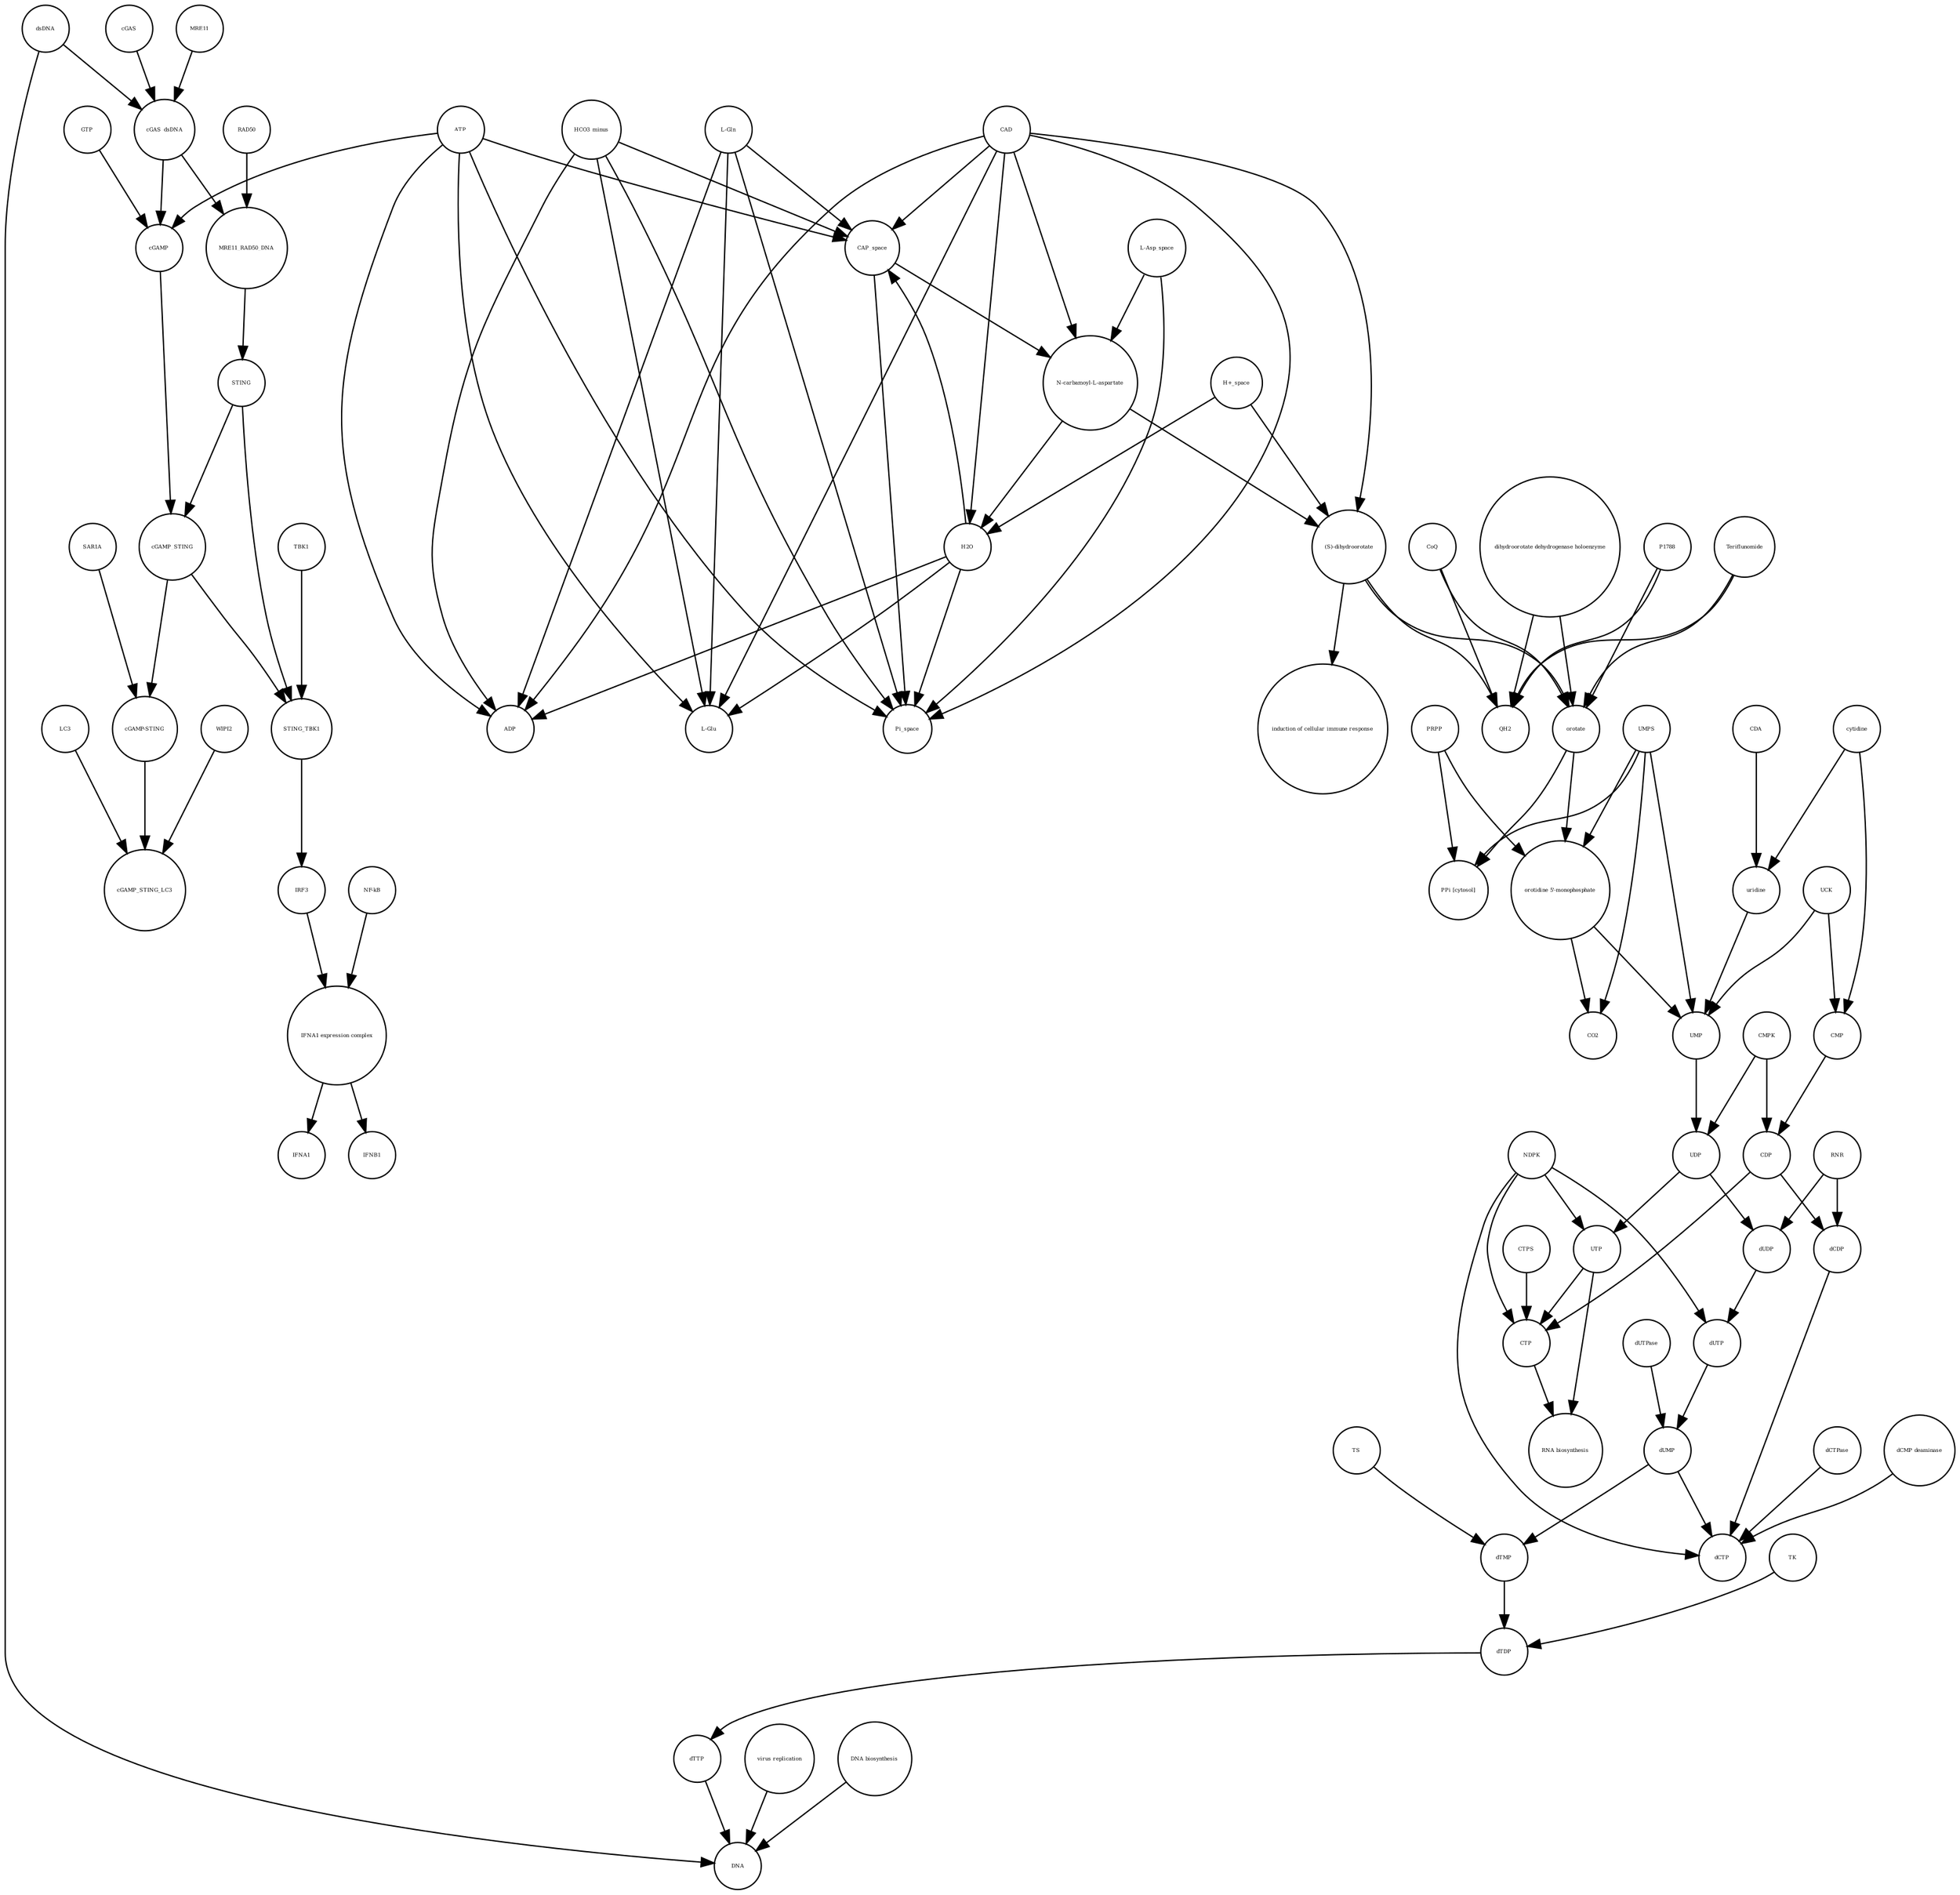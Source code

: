 strict digraph  {
UTP [annotation="", bipartite=0, cls="simple chemical", fontsize=4, label=UTP, shape=circle];
"RNA biosynthesis" [annotation="urn_miriam_obo.go_GO%3A0032774", bipartite=0, cls=phenotype, fontsize=4, label="RNA biosynthesis", shape=circle];
CTP [annotation="", bipartite=0, cls="simple chemical", fontsize=4, label=CTP, shape=circle];
"(S)-dihydroorotate" [annotation="", bipartite=0, cls="simple chemical", fontsize=4, label="(S)-dihydroorotate", shape=circle];
"induction of cellular immune response" [annotation="", bipartite=0, cls=phenotype, fontsize=4, label="induction of cellular immune response", shape=circle];
dCDP [annotation="", bipartite=0, cls="simple chemical", fontsize=4, label=dCDP, shape=circle];
cGAS_dsDNA [annotation="", bipartite=0, cls=complex, fontsize=4, label=cGAS_dsDNA, shape=circle];
STING [annotation="", bipartite=0, cls="macromolecule multimer", fontsize=4, label=STING, shape=circle];
cytidine [annotation="", bipartite=0, cls="simple chemical", fontsize=4, label=cytidine, shape=circle];
dUDP [annotation="", bipartite=0, cls="simple chemical", fontsize=4, label=dUDP, shape=circle];
CAP_space [annotation="", bipartite=0, cls="simple chemical", fontsize=4, label=CAP_space, shape=circle];
orotate [annotation="", bipartite=0, cls="simple chemical", fontsize=4, label=orotate, shape=circle];
"NF-kB" [annotation="", bipartite=0, cls=complex, fontsize=4, label="NF-kB", shape=circle];
"IFNA1 expression complex" [annotation="", bipartite=0, cls=complex, fontsize=4, label="IFNA1 expression complex", shape=circle];
ATP [annotation="", bipartite=0, cls="simple chemical", fontsize=4, label=ATP, shape=circle];
IFNA1 [annotation="", bipartite=0, cls="nucleic acid feature", fontsize=4, label=IFNA1, shape=circle];
CO2 [annotation="", bipartite=0, cls="simple chemical", fontsize=4, label=CO2, shape=circle];
ADP [annotation="", bipartite=0, cls="simple chemical", fontsize=4, label=ADP, shape=circle];
cGAMP [annotation="", bipartite=0, cls="simple chemical", fontsize=4, label=cGAMP, shape=circle];
STING_TBK1 [annotation="", bipartite=0, cls=complex, fontsize=4, label=STING_TBK1, shape=circle];
CMPK [annotation="", bipartite=0, cls=macromolecule, fontsize=4, label=CMPK, shape=circle];
UMP [annotation="", bipartite=0, cls="simple chemical", fontsize=4, label=UMP, shape=circle];
IFNB1 [annotation="", bipartite=0, cls="nucleic acid feature", fontsize=4, label=IFNB1, shape=circle];
HCO3_minus [annotation="", bipartite=0, cls="simple chemical", fontsize=4, label=HCO3_minus, shape=circle];
"orotidine 5'-monophosphate" [annotation="", bipartite=0, cls="simple chemical", fontsize=4, label="orotidine 5'-monophosphate", shape=circle];
cGAS [annotation="", bipartite=0, cls=macromolecule, fontsize=4, label=cGAS, shape=circle];
SAR1A [annotation="", bipartite=0, cls=macromolecule, fontsize=4, label=SAR1A, shape=circle];
"L-Glu" [annotation="", bipartite=0, cls="simple chemical", fontsize=4, label="L-Glu", shape=circle];
NDPK [annotation="", bipartite=0, cls=macromolecule, fontsize=4, label=NDPK, shape=circle];
UDP [annotation="", bipartite=0, cls="simple chemical", fontsize=4, label=UDP, shape=circle];
Teriflunomide [annotation="", bipartite=0, cls="simple chemical", fontsize=4, label=Teriflunomide, shape=circle];
CoQ [annotation="", bipartite=0, cls="simple chemical", fontsize=4, label=CoQ, shape=circle];
UMPS [annotation="", bipartite=0, cls="macromolecule multimer", fontsize=4, label=UMPS, shape=circle];
TBK1 [annotation="", bipartite=0, cls=macromolecule, fontsize=4, label=TBK1, shape=circle];
PRPP [annotation="", bipartite=0, cls="simple chemical", fontsize=4, label=PRPP, shape=circle];
CTPS [annotation="", bipartite=0, cls=macromolecule, fontsize=4, label=CTPS, shape=circle];
DNA [annotation="", bipartite=0, cls="nucleic acid feature", fontsize=4, label=DNA, shape=circle];
dsDNA [annotation="", bipartite=0, cls="simple chemical", fontsize=4, label=dsDNA, shape=circle];
"L-Asp_space" [annotation="", bipartite=0, cls="simple chemical", fontsize=4, label="L-Asp_space", shape=circle];
MRE11_RAD50_DNA [annotation="", bipartite=0, cls=complex, fontsize=4, label=MRE11_RAD50_DNA, shape=circle];
"L-Gln" [annotation="", bipartite=0, cls="simple chemical", fontsize=4, label="L-Gln", shape=circle];
IRF3 [annotation="", bipartite=0, cls="macromolecule multimer", fontsize=4, label=IRF3, shape=circle];
cGAMP_STING_LC3 [annotation="", bipartite=0, cls=complex, fontsize=4, label=cGAMP_STING_LC3, shape=circle];
WIPI2 [annotation="", bipartite=0, cls=macromolecule, fontsize=4, label=WIPI2, shape=circle];
H2O [annotation="", bipartite=0, cls="simple chemical", fontsize=4, label=H2O, shape=circle];
"PPi [cytosol]" [annotation="", bipartite=0, cls="simple chemical", fontsize=4, label="PPi [cytosol]", shape=circle];
dUTPase [annotation="", bipartite=0, cls=macromolecule, fontsize=4, label=dUTPase, shape=circle];
"H+_space" [annotation="", bipartite=0, cls="simple chemical", fontsize=4, label="H+_space", shape=circle];
dUTP [annotation="", bipartite=0, cls="simple chemical", fontsize=4, label=dUTP, shape=circle];
dUMP [annotation="", bipartite=0, cls="simple chemical", fontsize=4, label=dUMP, shape=circle];
dCTPase [annotation="", bipartite=0, cls=macromolecule, fontsize=4, label=dCTPase, shape=circle];
RAD50 [annotation="", bipartite=0, cls="macromolecule multimer", fontsize=4, label=RAD50, shape=circle];
CMP [annotation="", bipartite=0, cls="simple chemical", fontsize=4, label=CMP, shape=circle];
UCK [annotation="", bipartite=0, cls=macromolecule, fontsize=4, label=UCK, shape=circle];
"dihydroorotate dehydrogenase holoenzyme" [annotation="", bipartite=0, cls="simple chemical", fontsize=4, label="dihydroorotate dehydrogenase holoenzyme", shape=circle];
MRE11 [annotation="", bipartite=0, cls="macromolecule multimer", fontsize=4, label=MRE11, shape=circle];
dTMP [annotation="", bipartite=0, cls="simple chemical", fontsize=4, label=dTMP, shape=circle];
GTP [annotation="", bipartite=0, cls="simple chemical", fontsize=4, label=GTP, shape=circle];
"virus replication" [annotation="", bipartite=0, cls=phenotype, fontsize=4, label="virus replication", shape=circle];
"dCMP deaminase" [annotation="", bipartite=0, cls=macromolecule, fontsize=4, label="dCMP deaminase", shape=circle];
TS [annotation="", bipartite=0, cls=macromolecule, fontsize=4, label=TS, shape=circle];
dCTP [annotation="", bipartite=0, cls="simple chemical", fontsize=4, label=dCTP, shape=circle];
cGAMP_STING [annotation="", bipartite=0, cls=complex, fontsize=4, label=cGAMP_STING, shape=circle];
Pi_space [annotation="", bipartite=0, cls="simple chemical", fontsize=4, label=Pi_space, shape=circle];
TK [annotation="", bipartite=0, cls=macromolecule, fontsize=4, label=TK, shape=circle];
"DNA biosynthesis" [annotation="urn_miriam_obo.go_GO%3A0071897", bipartite=0, cls=phenotype, fontsize=4, label="DNA biosynthesis", shape=circle];
"cGAMP-STING" [annotation="", bipartite=0, cls=complex, fontsize=4, label="cGAMP-STING", shape=circle];
QH2 [annotation="", bipartite=0, cls="simple chemical", fontsize=4, label=QH2, shape=circle];
P1788 [annotation="", bipartite=0, cls="simple chemical", fontsize=4, label=P1788, shape=circle];
uridine [annotation="", bipartite=0, cls="simple chemical", fontsize=4, label=uridine, shape=circle];
RNR [annotation="", bipartite=0, cls=macromolecule, fontsize=4, label=RNR, shape=circle];
CDA [annotation="", bipartite=0, cls=macromolecule, fontsize=4, label=CDA, shape=circle];
dTDP [annotation="", bipartite=0, cls="simple chemical", fontsize=4, label=dTDP, shape=circle];
LC3 [annotation="", bipartite=0, cls=macromolecule, fontsize=4, label=LC3, shape=circle];
"N-carbamoyl-L-aspartate" [annotation="", bipartite=0, cls="simple chemical", fontsize=4, label="N-carbamoyl-L-aspartate", shape=circle];
CAD [annotation="", bipartite=0, cls=macromolecule, fontsize=4, label=CAD, shape=circle];
dTTP [annotation="", bipartite=0, cls="simple chemical", fontsize=4, label=dTTP, shape=circle];
CDP [annotation="", bipartite=0, cls="simple chemical", fontsize=4, label=CDP, shape=circle];
UTP -> "RNA biosynthesis"  [annotation="", interaction_type="necessary stimulation"];
UTP -> CTP  [annotation="", interaction_type=production];
CTP -> "RNA biosynthesis"  [annotation="", interaction_type="necessary stimulation"];
"(S)-dihydroorotate" -> "induction of cellular immune response"  [annotation="", interaction_type="necessary stimulation"];
"(S)-dihydroorotate" -> QH2  [annotation="", interaction_type=production];
"(S)-dihydroorotate" -> orotate  [annotation="", interaction_type=production];
dCDP -> dCTP  [annotation="", interaction_type=production];
cGAS_dsDNA -> cGAMP  [annotation="", interaction_type=catalysis];
cGAS_dsDNA -> MRE11_RAD50_DNA  [annotation="", interaction_type=production];
STING -> STING_TBK1  [annotation="", interaction_type=production];
STING -> cGAMP_STING  [annotation="", interaction_type=production];
cytidine -> CMP  [annotation="", interaction_type=production];
cytidine -> uridine  [annotation="", interaction_type=production];
dUDP -> dUTP  [annotation="", interaction_type=production];
CAP_space -> Pi_space  [annotation="", interaction_type=production];
CAP_space -> "N-carbamoyl-L-aspartate"  [annotation="", interaction_type=production];
orotate -> "PPi [cytosol]"  [annotation="", interaction_type=production];
orotate -> "orotidine 5'-monophosphate"  [annotation="", interaction_type=production];
"NF-kB" -> "IFNA1 expression complex"  [annotation="", interaction_type=production];
"IFNA1 expression complex" -> IFNB1  [annotation="", interaction_type=stimulation];
"IFNA1 expression complex" -> IFNA1  [annotation="", interaction_type=stimulation];
ATP -> cGAMP  [annotation="", interaction_type=production];
ATP -> "L-Glu"  [annotation="", interaction_type=production];
ATP -> CAP_space  [annotation="", interaction_type=production];
ATP -> Pi_space  [annotation="", interaction_type=production];
ATP -> ADP  [annotation="", interaction_type=production];
cGAMP -> cGAMP_STING  [annotation="", interaction_type=production];
STING_TBK1 -> IRF3  [annotation="", interaction_type=catalysis];
CMPK -> UDP  [annotation="", interaction_type=catalysis];
CMPK -> CDP  [annotation="", interaction_type=catalysis];
UMP -> UDP  [annotation="", interaction_type=production];
HCO3_minus -> Pi_space  [annotation="", interaction_type=production];
HCO3_minus -> "L-Glu"  [annotation="", interaction_type=production];
HCO3_minus -> CAP_space  [annotation="", interaction_type=production];
HCO3_minus -> ADP  [annotation="", interaction_type=production];
"orotidine 5'-monophosphate" -> UMP  [annotation="", interaction_type=production];
"orotidine 5'-monophosphate" -> CO2  [annotation="", interaction_type=production];
cGAS -> cGAS_dsDNA  [annotation="", interaction_type=production];
SAR1A -> "cGAMP-STING"  [annotation="", interaction_type=catalysis];
NDPK -> dCTP  [annotation="", interaction_type=catalysis];
NDPK -> dUTP  [annotation="", interaction_type=catalysis];
NDPK -> CTP  [annotation="", interaction_type=catalysis];
NDPK -> UTP  [annotation="", interaction_type=catalysis];
UDP -> dUDP  [annotation="", interaction_type=production];
UDP -> UTP  [annotation="", interaction_type=production];
Teriflunomide -> QH2  [annotation=urn_miriam_reactome_REACT_1698, interaction_type=inhibition];
Teriflunomide -> orotate  [annotation=urn_miriam_reactome_REACT_1698, interaction_type=inhibition];
CoQ -> QH2  [annotation="", interaction_type=production];
CoQ -> orotate  [annotation="", interaction_type=production];
UMPS -> UMP  [annotation=urn_miriam_reactome_REACT_1698, interaction_type=catalysis];
UMPS -> CO2  [annotation=urn_miriam_reactome_REACT_1698, interaction_type=catalysis];
UMPS -> "PPi [cytosol]"  [annotation=urn_miriam_reactome_REACT_1698, interaction_type=catalysis];
UMPS -> "orotidine 5'-monophosphate"  [annotation=urn_miriam_reactome_REACT_1698, interaction_type=catalysis];
TBK1 -> STING_TBK1  [annotation="", interaction_type=production];
PRPP -> "PPi [cytosol]"  [annotation="", interaction_type=production];
PRPP -> "orotidine 5'-monophosphate"  [annotation="", interaction_type=production];
CTPS -> CTP  [annotation="", interaction_type=catalysis];
dsDNA -> cGAS_dsDNA  [annotation="", interaction_type=production];
dsDNA -> DNA  [annotation="", interaction_type=production];
"L-Asp_space" -> Pi_space  [annotation="", interaction_type=production];
"L-Asp_space" -> "N-carbamoyl-L-aspartate"  [annotation="", interaction_type=production];
MRE11_RAD50_DNA -> STING  [annotation="", interaction_type=catalysis];
"L-Gln" -> Pi_space  [annotation="", interaction_type=production];
"L-Gln" -> "L-Glu"  [annotation="", interaction_type=production];
"L-Gln" -> CAP_space  [annotation="", interaction_type=production];
"L-Gln" -> ADP  [annotation="", interaction_type=production];
IRF3 -> "IFNA1 expression complex"  [annotation="", interaction_type=production];
WIPI2 -> cGAMP_STING_LC3  [annotation="", interaction_type=catalysis];
H2O -> Pi_space  [annotation="", interaction_type=production];
H2O -> "L-Glu"  [annotation="", interaction_type=production];
H2O -> CAP_space  [annotation="", interaction_type=production];
H2O -> ADP  [annotation="", interaction_type=production];
dUTPase -> dUMP  [annotation="", interaction_type=catalysis];
"H+_space" -> "(S)-dihydroorotate"  [annotation="", interaction_type=production];
"H+_space" -> H2O  [annotation="", interaction_type=production];
dUTP -> dUMP  [annotation="", interaction_type=production];
dUMP -> dTMP  [annotation="", interaction_type=production];
dUMP -> dCTP  [annotation="", interaction_type=production];
dCTPase -> dCTP  [annotation="", interaction_type=catalysis];
RAD50 -> MRE11_RAD50_DNA  [annotation="", interaction_type=production];
CMP -> CDP  [annotation="", interaction_type=production];
UCK -> UMP  [annotation="", interaction_type=catalysis];
UCK -> CMP  [annotation="", interaction_type=catalysis];
"dihydroorotate dehydrogenase holoenzyme" -> QH2  [annotation=urn_miriam_reactome_REACT_1698, interaction_type=catalysis];
"dihydroorotate dehydrogenase holoenzyme" -> orotate  [annotation=urn_miriam_reactome_REACT_1698, interaction_type=catalysis];
MRE11 -> cGAS_dsDNA  [annotation="", interaction_type=production];
dTMP -> dTDP  [annotation="", interaction_type=production];
GTP -> cGAMP  [annotation="", interaction_type=production];
"virus replication" -> DNA  [annotation="", interaction_type=inhibition];
"dCMP deaminase" -> dCTP  [annotation="", interaction_type=catalysis];
TS -> dTMP  [annotation="", interaction_type=catalysis];
cGAMP_STING -> "cGAMP-STING"  [annotation="", interaction_type=production];
cGAMP_STING -> STING_TBK1  [annotation="", interaction_type=production];
TK -> dTDP  [annotation="", interaction_type=catalysis];
"DNA biosynthesis" -> DNA  [annotation="", interaction_type=catalysis];
"cGAMP-STING" -> cGAMP_STING_LC3  [annotation="", interaction_type=production];
P1788 -> QH2  [annotation=urn_miriam_reactome_REACT_1698, interaction_type=inhibition];
P1788 -> orotate  [annotation=urn_miriam_reactome_REACT_1698, interaction_type=inhibition];
uridine -> UMP  [annotation="", interaction_type=production];
RNR -> dCDP  [annotation="", interaction_type=catalysis];
RNR -> dUDP  [annotation="", interaction_type=catalysis];
CDA -> uridine  [annotation="", interaction_type=catalysis];
dTDP -> dTTP  [annotation="", interaction_type=production];
LC3 -> cGAMP_STING_LC3  [annotation="", interaction_type=production];
"N-carbamoyl-L-aspartate" -> "(S)-dihydroorotate"  [annotation="", interaction_type=production];
"N-carbamoyl-L-aspartate" -> H2O  [annotation="", interaction_type=production];
CAD -> Pi_space  [annotation=urn_miriam_reactome_REACT_1698, interaction_type=catalysis];
CAD -> "N-carbamoyl-L-aspartate"  [annotation=urn_miriam_reactome_REACT_1698, interaction_type=catalysis];
CAD -> "L-Glu"  [annotation=urn_miriam_reactome_REACT_1698, interaction_type=catalysis];
CAD -> CAP_space  [annotation=urn_miriam_reactome_REACT_1698, interaction_type=catalysis];
CAD -> ADP  [annotation=urn_miriam_reactome_REACT_1698, interaction_type=catalysis];
CAD -> H2O  [annotation=urn_miriam_reactome_REACT_1698, interaction_type=catalysis];
CAD -> "(S)-dihydroorotate"  [annotation=urn_miriam_reactome_REACT_1698, interaction_type=catalysis];
dTTP -> DNA  [annotation="", interaction_type=production];
CDP -> dCDP  [annotation="", interaction_type=production];
CDP -> CTP  [annotation="", interaction_type=production];
}
